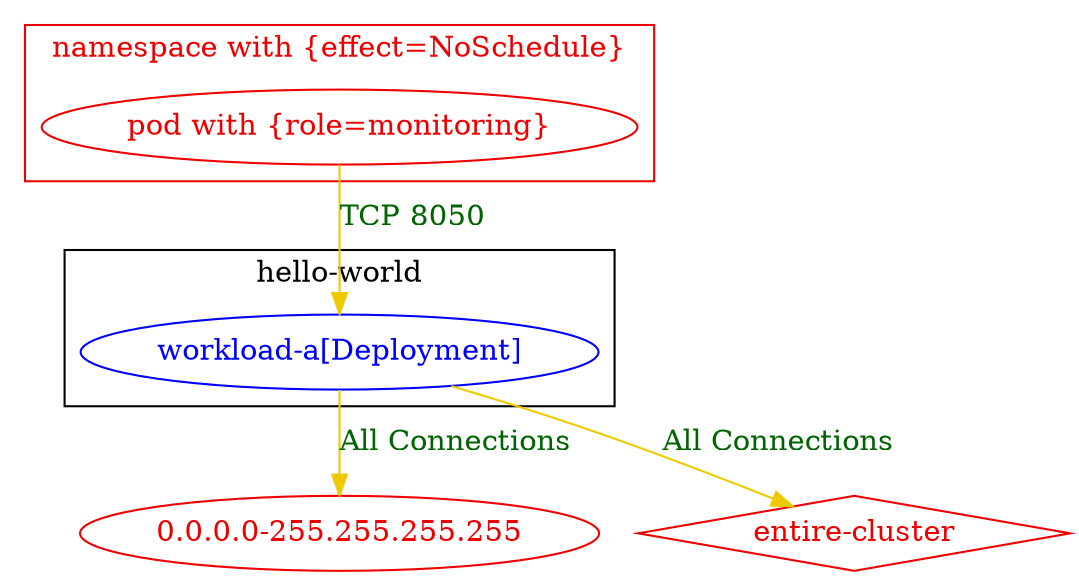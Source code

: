 digraph {
	subgraph "cluster_hello_world" {
		color="black"
		fontcolor="black"
		"hello-world/workload-a[Deployment]" [label="workload-a[Deployment]" color="blue" fontcolor="blue"]
		label="hello-world"
	}
	subgraph "cluster_namespace with {effect=NoSchedule}" {
		color="red2"
		fontcolor="red2"
		"pod with {role=monitoring}_in_namespace with {effect=NoSchedule}" [label="pod with {role=monitoring}" color="red2" fontcolor="red2"]
		label="namespace with {effect=NoSchedule}"
	}
	"0.0.0.0-255.255.255.255" [label="0.0.0.0-255.255.255.255" color="red2" fontcolor="red2"]
	"entire-cluster" [label="entire-cluster" color="red2" fontcolor="red2" shape=diamond]
	"hello-world/workload-a[Deployment]" -> "0.0.0.0-255.255.255.255" [label="All Connections" color="gold2" fontcolor="darkgreen"]
	"hello-world/workload-a[Deployment]" -> "entire-cluster" [label="All Connections" color="gold2" fontcolor="darkgreen" weight=0.5]
	"pod with {role=monitoring}_in_namespace with {effect=NoSchedule}" -> "hello-world/workload-a[Deployment]" [label="TCP 8050" color="gold2" fontcolor="darkgreen" weight=1]
}